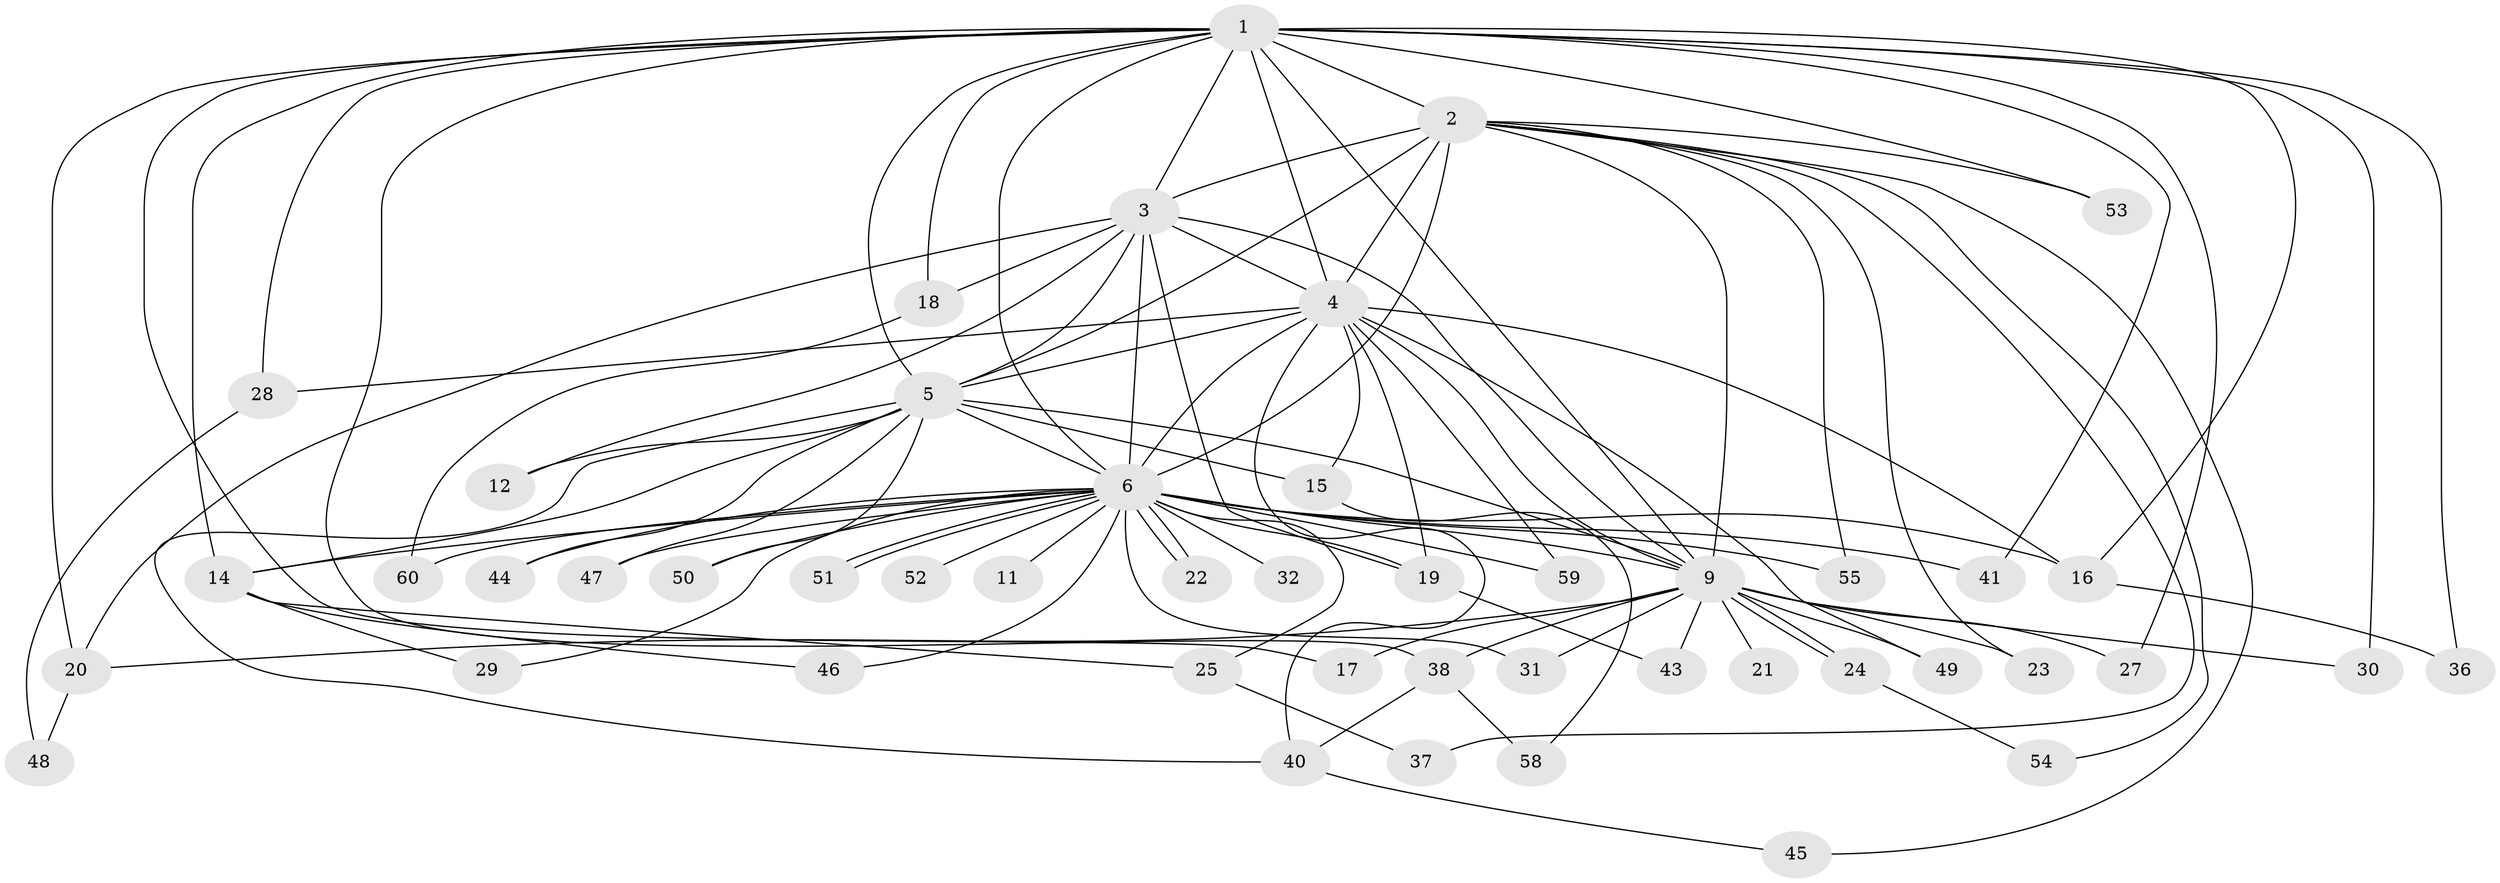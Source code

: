 // original degree distribution, {16: 0.016666666666666666, 12: 0.016666666666666666, 14: 0.05, 18: 0.016666666666666666, 22: 0.03333333333333333, 13: 0.016666666666666666, 21: 0.016666666666666666, 3: 0.16666666666666666, 2: 0.5666666666666667, 4: 0.08333333333333333, 6: 0.016666666666666666}
// Generated by graph-tools (version 1.1) at 2025/41/03/06/25 10:41:33]
// undirected, 48 vertices, 104 edges
graph export_dot {
graph [start="1"]
  node [color=gray90,style=filled];
  1 [super="+10"];
  2 [super="+7"];
  3 [super="+34"];
  4 [super="+33"];
  5 [super="+39"];
  6 [super="+8"];
  9 [super="+13"];
  11 [super="+57"];
  12;
  14 [super="+56"];
  15;
  16 [super="+35"];
  17;
  18;
  19;
  20 [super="+26"];
  21;
  22;
  23;
  24;
  25;
  27;
  28;
  29;
  30;
  31;
  32;
  36;
  37;
  38;
  40 [super="+42"];
  41;
  43;
  44;
  45;
  46;
  47;
  48;
  49;
  50;
  51;
  52;
  53;
  54;
  55;
  58;
  59;
  60;
  1 -- 2 [weight=4];
  1 -- 3 [weight=2];
  1 -- 4 [weight=2];
  1 -- 5 [weight=2];
  1 -- 6 [weight=4];
  1 -- 9 [weight=2];
  1 -- 17;
  1 -- 18;
  1 -- 27;
  1 -- 28;
  1 -- 30;
  1 -- 38;
  1 -- 53;
  1 -- 36;
  1 -- 41;
  1 -- 14;
  1 -- 16;
  1 -- 20;
  2 -- 3 [weight=2];
  2 -- 4 [weight=2];
  2 -- 5 [weight=2];
  2 -- 6 [weight=4];
  2 -- 9 [weight=3];
  2 -- 37;
  2 -- 54;
  2 -- 45;
  2 -- 53;
  2 -- 55;
  2 -- 23;
  3 -- 4;
  3 -- 5;
  3 -- 6 [weight=3];
  3 -- 9;
  3 -- 12;
  3 -- 18;
  3 -- 19;
  3 -- 20;
  4 -- 5;
  4 -- 6 [weight=2];
  4 -- 9;
  4 -- 15;
  4 -- 28;
  4 -- 49;
  4 -- 59;
  4 -- 19;
  4 -- 16;
  4 -- 40;
  5 -- 6 [weight=2];
  5 -- 9;
  5 -- 12;
  5 -- 15;
  5 -- 40;
  5 -- 44;
  5 -- 47;
  5 -- 50;
  5 -- 14;
  6 -- 9 [weight=2];
  6 -- 19;
  6 -- 22;
  6 -- 22;
  6 -- 25;
  6 -- 32 [weight=2];
  6 -- 41;
  6 -- 44;
  6 -- 46;
  6 -- 47;
  6 -- 50;
  6 -- 51;
  6 -- 51;
  6 -- 52 [weight=2];
  6 -- 11 [weight=2];
  6 -- 14;
  6 -- 16;
  6 -- 29;
  6 -- 31;
  6 -- 55;
  6 -- 59;
  6 -- 60;
  9 -- 17;
  9 -- 23;
  9 -- 24;
  9 -- 24;
  9 -- 27;
  9 -- 30;
  9 -- 31;
  9 -- 38;
  9 -- 43;
  9 -- 49;
  9 -- 21;
  9 -- 20;
  14 -- 25;
  14 -- 29;
  14 -- 46;
  15 -- 58;
  16 -- 36;
  18 -- 60;
  19 -- 43;
  20 -- 48;
  24 -- 54;
  25 -- 37;
  28 -- 48;
  38 -- 40;
  38 -- 58;
  40 -- 45;
}
